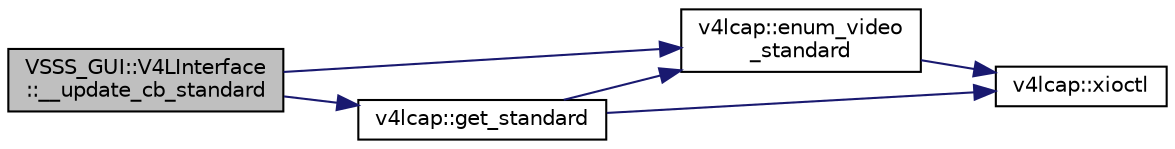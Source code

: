 digraph "VSSS_GUI::V4LInterface::__update_cb_standard"
{
 // INTERACTIVE_SVG=YES
  edge [fontname="Helvetica",fontsize="10",labelfontname="Helvetica",labelfontsize="10"];
  node [fontname="Helvetica",fontsize="10",shape=record];
  rankdir="LR";
  Node630 [label="VSSS_GUI::V4LInterface\l::__update_cb_standard",height=0.2,width=0.4,color="black", fillcolor="grey75", style="filled", fontcolor="black"];
  Node630 -> Node631 [color="midnightblue",fontsize="10",style="solid",fontname="Helvetica"];
  Node631 [label="v4lcap::enum_video\l_standard",height=0.2,width=0.4,color="black", fillcolor="white", style="filled",URL="$classv4lcap.html#a236476c3f736c1870a63ed79f4c1d5a9",tooltip="Enumerate supported video. "];
  Node631 -> Node632 [color="midnightblue",fontsize="10",style="solid",fontname="Helvetica"];
  Node632 [label="v4lcap::xioctl",height=0.2,width=0.4,color="black", fillcolor="white", style="filled",URL="$classv4lcap.html#ab5aaa5a8c0df17f5ca57e0b5170232cb"];
  Node630 -> Node633 [color="midnightblue",fontsize="10",style="solid",fontname="Helvetica"];
  Node633 [label="v4lcap::get_standard",height=0.2,width=0.4,color="black", fillcolor="white", style="filled",URL="$classv4lcap.html#ad3ae859cc6d6d99146619ba550514aab",tooltip="Get the standard object. "];
  Node633 -> Node631 [color="midnightblue",fontsize="10",style="solid",fontname="Helvetica"];
  Node633 -> Node632 [color="midnightblue",fontsize="10",style="solid",fontname="Helvetica"];
}
